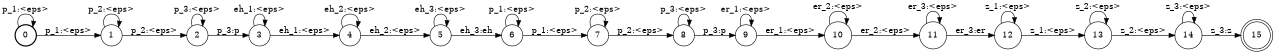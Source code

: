 digraph FST {
rankdir = LR;
size = "8.5,11";
center = 1;
orientation = Portrait;
ranksep = "0.4";
nodesep = "0.25";
0 [label = "0", shape = circle, style = bold, fontsize = 14]
	0 -> 0 [label = "p_1:<eps>", fontsize = 14];
	0 -> 1 [label = "p_1:<eps>", fontsize = 14];
1 [label = "1", shape = circle, style = solid, fontsize = 14]
	1 -> 1 [label = "p_2:<eps>", fontsize = 14];
	1 -> 2 [label = "p_2:<eps>", fontsize = 14];
2 [label = "2", shape = circle, style = solid, fontsize = 14]
	2 -> 2 [label = "p_3:<eps>", fontsize = 14];
	2 -> 3 [label = "p_3:p", fontsize = 14];
3 [label = "3", shape = circle, style = solid, fontsize = 14]
	3 -> 3 [label = "eh_1:<eps>", fontsize = 14];
	3 -> 4 [label = "eh_1:<eps>", fontsize = 14];
4 [label = "4", shape = circle, style = solid, fontsize = 14]
	4 -> 4 [label = "eh_2:<eps>", fontsize = 14];
	4 -> 5 [label = "eh_2:<eps>", fontsize = 14];
5 [label = "5", shape = circle, style = solid, fontsize = 14]
	5 -> 5 [label = "eh_3:<eps>", fontsize = 14];
	5 -> 6 [label = "eh_3:eh", fontsize = 14];
6 [label = "6", shape = circle, style = solid, fontsize = 14]
	6 -> 6 [label = "p_1:<eps>", fontsize = 14];
	6 -> 7 [label = "p_1:<eps>", fontsize = 14];
7 [label = "7", shape = circle, style = solid, fontsize = 14]
	7 -> 7 [label = "p_2:<eps>", fontsize = 14];
	7 -> 8 [label = "p_2:<eps>", fontsize = 14];
8 [label = "8", shape = circle, style = solid, fontsize = 14]
	8 -> 8 [label = "p_3:<eps>", fontsize = 14];
	8 -> 9 [label = "p_3:p", fontsize = 14];
9 [label = "9", shape = circle, style = solid, fontsize = 14]
	9 -> 9 [label = "er_1:<eps>", fontsize = 14];
	9 -> 10 [label = "er_1:<eps>", fontsize = 14];
10 [label = "10", shape = circle, style = solid, fontsize = 14]
	10 -> 10 [label = "er_2:<eps>", fontsize = 14];
	10 -> 11 [label = "er_2:<eps>", fontsize = 14];
11 [label = "11", shape = circle, style = solid, fontsize = 14]
	11 -> 11 [label = "er_3:<eps>", fontsize = 14];
	11 -> 12 [label = "er_3:er", fontsize = 14];
12 [label = "12", shape = circle, style = solid, fontsize = 14]
	12 -> 12 [label = "z_1:<eps>", fontsize = 14];
	12 -> 13 [label = "z_1:<eps>", fontsize = 14];
13 [label = "13", shape = circle, style = solid, fontsize = 14]
	13 -> 13 [label = "z_2:<eps>", fontsize = 14];
	13 -> 14 [label = "z_2:<eps>", fontsize = 14];
14 [label = "14", shape = circle, style = solid, fontsize = 14]
	14 -> 14 [label = "z_3:<eps>", fontsize = 14];
	14 -> 15 [label = "z_3:z", fontsize = 14];
15 [label = "15", shape = doublecircle, style = solid, fontsize = 14]
}
